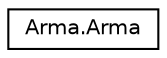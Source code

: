 digraph "Gráfico de Hierarquia de Classes"
{
  edge [fontname="Helvetica",fontsize="10",labelfontname="Helvetica",labelfontsize="10"];
  node [fontname="Helvetica",fontsize="10",shape=record];
  rankdir="LR";
  Node1 [label="Arma.Arma",height=0.2,width=0.4,color="black", fillcolor="white", style="filled",URL="$classArma_1_1Arma.html",tooltip="Representa a ideia abstrata de arma. "];
}
